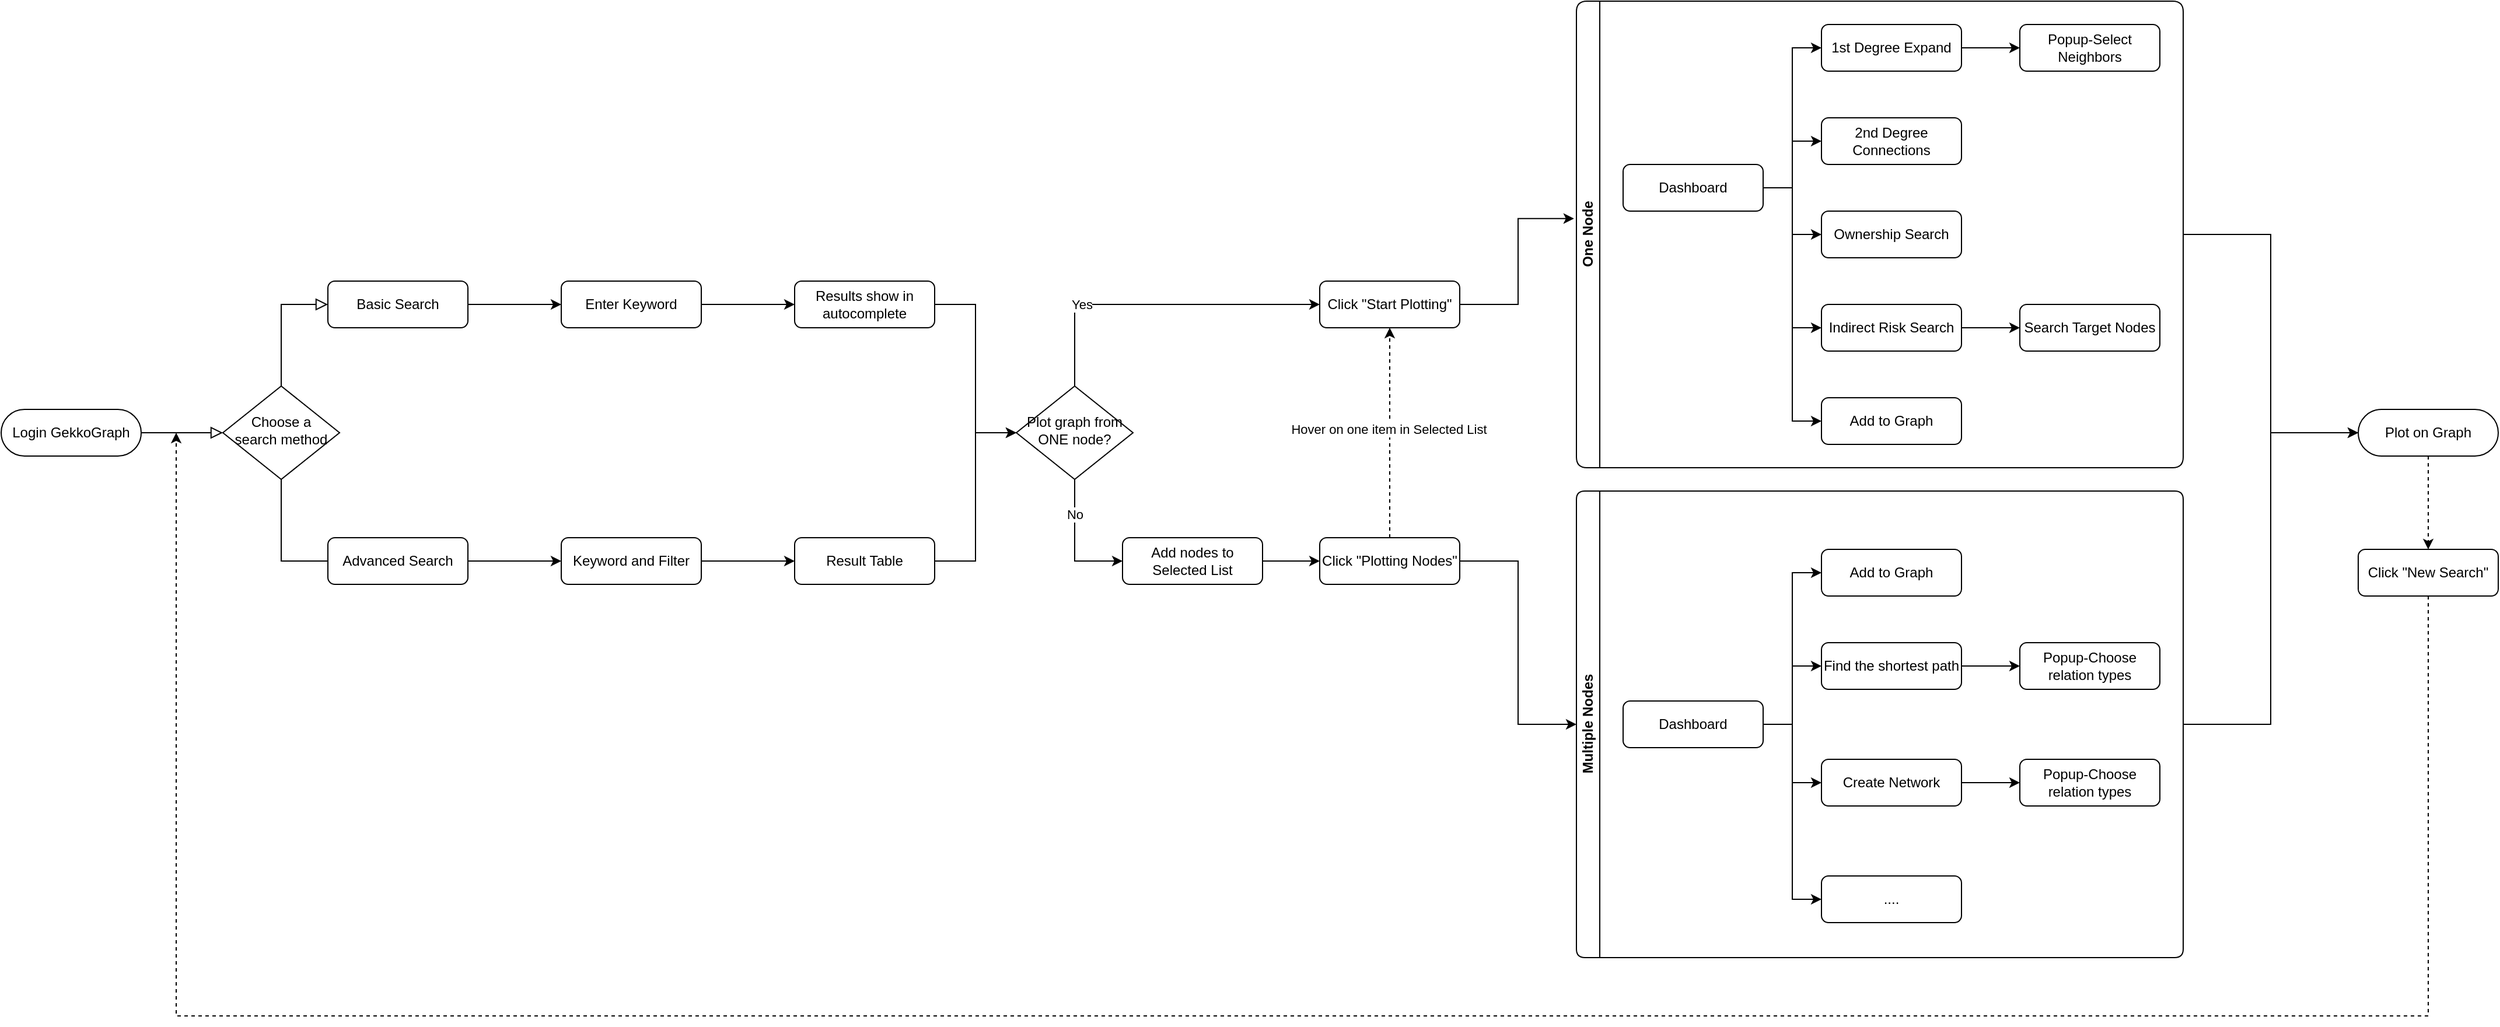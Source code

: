 <mxfile version="14.0.0" type="github"><diagram id="C5RBs43oDa-KdzZeNtuy" name="Page-1"><mxGraphModel dx="2377" dy="2397" grid="1" gridSize="10" guides="1" tooltips="1" connect="1" arrows="1" fold="1" page="1" pageScale="1" pageWidth="827" pageHeight="1169" math="0" shadow="0"><root><mxCell id="WIyWlLk6GJQsqaUBKTNV-0"/><mxCell id="WIyWlLk6GJQsqaUBKTNV-1" parent="WIyWlLk6GJQsqaUBKTNV-0"/><mxCell id="WIyWlLk6GJQsqaUBKTNV-2" value="" style="rounded=0;html=1;jettySize=auto;orthogonalLoop=1;fontSize=11;endArrow=block;endFill=0;endSize=8;strokeWidth=1;shadow=0;labelBackgroundColor=none;edgeStyle=orthogonalEdgeStyle;" parent="WIyWlLk6GJQsqaUBKTNV-1" source="WIyWlLk6GJQsqaUBKTNV-3" target="WIyWlLk6GJQsqaUBKTNV-6" edge="1"><mxGeometry relative="1" as="geometry"/></mxCell><mxCell id="WIyWlLk6GJQsqaUBKTNV-3" value="Login GekkoGraph" style="rounded=1;whiteSpace=wrap;html=1;fontSize=12;glass=0;strokeWidth=1;shadow=0;arcSize=50;" parent="WIyWlLk6GJQsqaUBKTNV-1" vertex="1"><mxGeometry x="160" y="-640" width="120" height="40" as="geometry"/></mxCell><mxCell id="WIyWlLk6GJQsqaUBKTNV-4" value="" style="rounded=0;html=1;jettySize=auto;orthogonalLoop=1;fontSize=11;endArrow=block;endFill=0;endSize=8;strokeWidth=1;shadow=0;labelBackgroundColor=none;edgeStyle=orthogonalEdgeStyle;entryX=0;entryY=0.5;entryDx=0;entryDy=0;" parent="WIyWlLk6GJQsqaUBKTNV-1" source="WIyWlLk6GJQsqaUBKTNV-6" target="WIyWlLk6GJQsqaUBKTNV-12" edge="1"><mxGeometry y="20" relative="1" as="geometry"><mxPoint as="offset"/><mxPoint x="570.034" y="-569.972" as="targetPoint"/><Array as="points"><mxPoint x="400" y="-510"/><mxPoint x="540" y="-510"/></Array></mxGeometry></mxCell><mxCell id="WIyWlLk6GJQsqaUBKTNV-5" value="" style="edgeStyle=orthogonalEdgeStyle;rounded=0;html=1;jettySize=auto;orthogonalLoop=1;fontSize=11;endArrow=block;endFill=0;endSize=8;strokeWidth=1;shadow=0;labelBackgroundColor=none;entryX=0;entryY=0.5;entryDx=0;entryDy=0;" parent="WIyWlLk6GJQsqaUBKTNV-1" source="WIyWlLk6GJQsqaUBKTNV-6" target="WIyWlLk6GJQsqaUBKTNV-7" edge="1"><mxGeometry y="10" relative="1" as="geometry"><mxPoint as="offset"/><Array as="points"><mxPoint x="400" y="-730"/></Array></mxGeometry></mxCell><mxCell id="WIyWlLk6GJQsqaUBKTNV-6" value="Choose a search method" style="rhombus;whiteSpace=wrap;html=1;shadow=0;fontFamily=Helvetica;fontSize=12;align=center;strokeWidth=1;spacing=6;spacingTop=-4;" parent="WIyWlLk6GJQsqaUBKTNV-1" vertex="1"><mxGeometry x="350" y="-660" width="100" height="80" as="geometry"/></mxCell><mxCell id="0FU5Pp-i_h0f7p2sPTCY-2" value="" style="edgeStyle=orthogonalEdgeStyle;rounded=0;orthogonalLoop=1;jettySize=auto;html=1;entryX=0;entryY=0.5;entryDx=0;entryDy=0;" edge="1" parent="WIyWlLk6GJQsqaUBKTNV-1" source="WIyWlLk6GJQsqaUBKTNV-7" target="0FU5Pp-i_h0f7p2sPTCY-3"><mxGeometry relative="1" as="geometry"><mxPoint x="640" y="-730" as="targetPoint"/></mxGeometry></mxCell><mxCell id="WIyWlLk6GJQsqaUBKTNV-7" value="Basic Search" style="rounded=1;whiteSpace=wrap;html=1;fontSize=12;glass=0;strokeWidth=1;shadow=0;" parent="WIyWlLk6GJQsqaUBKTNV-1" vertex="1"><mxGeometry x="440" y="-750" width="120" height="40" as="geometry"/></mxCell><mxCell id="0FU5Pp-i_h0f7p2sPTCY-8" value="" style="edgeStyle=orthogonalEdgeStyle;rounded=0;orthogonalLoop=1;jettySize=auto;html=1;entryX=0;entryY=0.5;entryDx=0;entryDy=0;" edge="1" parent="WIyWlLk6GJQsqaUBKTNV-1" source="WIyWlLk6GJQsqaUBKTNV-12" target="0FU5Pp-i_h0f7p2sPTCY-9"><mxGeometry relative="1" as="geometry"><mxPoint x="640" y="-510" as="targetPoint"/></mxGeometry></mxCell><mxCell id="WIyWlLk6GJQsqaUBKTNV-12" value="Advanced Search" style="rounded=1;whiteSpace=wrap;html=1;fontSize=12;glass=0;strokeWidth=1;shadow=0;" parent="WIyWlLk6GJQsqaUBKTNV-1" vertex="1"><mxGeometry x="440" y="-530" width="120" height="40" as="geometry"/></mxCell><mxCell id="0FU5Pp-i_h0f7p2sPTCY-5" value="" style="edgeStyle=orthogonalEdgeStyle;rounded=0;orthogonalLoop=1;jettySize=auto;html=1;entryX=0;entryY=0.5;entryDx=0;entryDy=0;" edge="1" parent="WIyWlLk6GJQsqaUBKTNV-1" source="0FU5Pp-i_h0f7p2sPTCY-3" target="0FU5Pp-i_h0f7p2sPTCY-6"><mxGeometry relative="1" as="geometry"><mxPoint x="840" y="-730" as="targetPoint"/></mxGeometry></mxCell><mxCell id="0FU5Pp-i_h0f7p2sPTCY-3" value="Enter Keyword" style="rounded=1;whiteSpace=wrap;html=1;fontSize=12;glass=0;strokeWidth=1;shadow=0;" vertex="1" parent="WIyWlLk6GJQsqaUBKTNV-1"><mxGeometry x="640" y="-750" width="120" height="40" as="geometry"/></mxCell><mxCell id="0FU5Pp-i_h0f7p2sPTCY-13" style="edgeStyle=orthogonalEdgeStyle;rounded=0;orthogonalLoop=1;jettySize=auto;html=1;entryX=0;entryY=0.5;entryDx=0;entryDy=0;" edge="1" parent="WIyWlLk6GJQsqaUBKTNV-1" source="0FU5Pp-i_h0f7p2sPTCY-6" target="0FU5Pp-i_h0f7p2sPTCY-12"><mxGeometry relative="1" as="geometry"/></mxCell><mxCell id="0FU5Pp-i_h0f7p2sPTCY-6" value="Results show in autocomplete" style="rounded=1;whiteSpace=wrap;html=1;fontSize=12;glass=0;strokeWidth=1;shadow=0;" vertex="1" parent="WIyWlLk6GJQsqaUBKTNV-1"><mxGeometry x="840" y="-750" width="120" height="40" as="geometry"/></mxCell><mxCell id="0FU5Pp-i_h0f7p2sPTCY-10" style="edgeStyle=orthogonalEdgeStyle;rounded=0;orthogonalLoop=1;jettySize=auto;html=1;entryX=0;entryY=0.5;entryDx=0;entryDy=0;" edge="1" parent="WIyWlLk6GJQsqaUBKTNV-1" source="0FU5Pp-i_h0f7p2sPTCY-9" target="0FU5Pp-i_h0f7p2sPTCY-11"><mxGeometry relative="1" as="geometry"><mxPoint x="840" y="-510" as="targetPoint"/></mxGeometry></mxCell><mxCell id="0FU5Pp-i_h0f7p2sPTCY-9" value="Keyword and Filter" style="rounded=1;whiteSpace=wrap;html=1;fontSize=12;glass=0;strokeWidth=1;shadow=0;" vertex="1" parent="WIyWlLk6GJQsqaUBKTNV-1"><mxGeometry x="640" y="-530" width="120" height="40" as="geometry"/></mxCell><mxCell id="0FU5Pp-i_h0f7p2sPTCY-14" style="edgeStyle=orthogonalEdgeStyle;rounded=0;orthogonalLoop=1;jettySize=auto;html=1;entryX=0;entryY=0.5;entryDx=0;entryDy=0;" edge="1" parent="WIyWlLk6GJQsqaUBKTNV-1" source="0FU5Pp-i_h0f7p2sPTCY-11" target="0FU5Pp-i_h0f7p2sPTCY-12"><mxGeometry relative="1" as="geometry"/></mxCell><mxCell id="0FU5Pp-i_h0f7p2sPTCY-11" value="Result Table" style="rounded=1;whiteSpace=wrap;html=1;fontSize=12;glass=0;strokeWidth=1;shadow=0;" vertex="1" parent="WIyWlLk6GJQsqaUBKTNV-1"><mxGeometry x="840" y="-530" width="120" height="40" as="geometry"/></mxCell><mxCell id="0FU5Pp-i_h0f7p2sPTCY-16" style="edgeStyle=orthogonalEdgeStyle;rounded=0;orthogonalLoop=1;jettySize=auto;html=1;entryX=0;entryY=0.5;entryDx=0;entryDy=0;" edge="1" parent="WIyWlLk6GJQsqaUBKTNV-1" source="0FU5Pp-i_h0f7p2sPTCY-12" target="0FU5Pp-i_h0f7p2sPTCY-15"><mxGeometry relative="1" as="geometry"><Array as="points"><mxPoint x="1080" y="-620"/><mxPoint x="1080" y="-730"/></Array></mxGeometry></mxCell><mxCell id="0FU5Pp-i_h0f7p2sPTCY-17" value="Yes" style="edgeLabel;html=1;align=center;verticalAlign=middle;resizable=0;points=[];" vertex="1" connectable="0" parent="0FU5Pp-i_h0f7p2sPTCY-16"><mxGeometry x="-0.457" relative="1" as="geometry"><mxPoint as="offset"/></mxGeometry></mxCell><mxCell id="0FU5Pp-i_h0f7p2sPTCY-12" value="Plot graph from ONE node?" style="rhombus;whiteSpace=wrap;html=1;shadow=0;fontFamily=Helvetica;fontSize=12;align=center;strokeWidth=1;spacing=6;spacingTop=-4;" vertex="1" parent="WIyWlLk6GJQsqaUBKTNV-1"><mxGeometry x="1030" y="-660" width="100" height="80" as="geometry"/></mxCell><mxCell id="0FU5Pp-i_h0f7p2sPTCY-23" style="edgeStyle=orthogonalEdgeStyle;rounded=0;orthogonalLoop=1;jettySize=auto;html=1;exitX=1;exitY=0.5;exitDx=0;exitDy=0;entryX=-0.004;entryY=0.466;entryDx=0;entryDy=0;entryPerimeter=0;" edge="1" parent="WIyWlLk6GJQsqaUBKTNV-1" source="0FU5Pp-i_h0f7p2sPTCY-15" target="0FU5Pp-i_h0f7p2sPTCY-55"><mxGeometry relative="1" as="geometry"><mxPoint x="1340" y="-730" as="targetPoint"/></mxGeometry></mxCell><mxCell id="0FU5Pp-i_h0f7p2sPTCY-15" value="Click &quot;Start Plotting&quot;" style="rounded=1;whiteSpace=wrap;html=1;fontSize=12;glass=0;strokeWidth=1;shadow=0;" vertex="1" parent="WIyWlLk6GJQsqaUBKTNV-1"><mxGeometry x="1290" y="-750" width="120" height="40" as="geometry"/></mxCell><mxCell id="0FU5Pp-i_h0f7p2sPTCY-34" style="edgeStyle=orthogonalEdgeStyle;rounded=0;orthogonalLoop=1;jettySize=auto;html=1;entryX=0;entryY=0.5;entryDx=0;entryDy=0;" edge="1" parent="WIyWlLk6GJQsqaUBKTNV-1" source="0FU5Pp-i_h0f7p2sPTCY-30" target="0FU5Pp-i_h0f7p2sPTCY-33"><mxGeometry relative="1" as="geometry"/></mxCell><mxCell id="0FU5Pp-i_h0f7p2sPTCY-30" value="Add nodes to Selected List" style="rounded=1;whiteSpace=wrap;html=1;fontSize=12;glass=0;strokeWidth=1;shadow=0;" vertex="1" parent="WIyWlLk6GJQsqaUBKTNV-1"><mxGeometry x="1121" y="-530" width="120" height="40" as="geometry"/></mxCell><mxCell id="0FU5Pp-i_h0f7p2sPTCY-31" style="edgeStyle=orthogonalEdgeStyle;rounded=0;orthogonalLoop=1;jettySize=auto;html=1;exitX=0.5;exitY=1;exitDx=0;exitDy=0;entryX=0;entryY=0.5;entryDx=0;entryDy=0;" edge="1" target="0FU5Pp-i_h0f7p2sPTCY-30" parent="WIyWlLk6GJQsqaUBKTNV-1" source="0FU5Pp-i_h0f7p2sPTCY-12"><mxGeometry relative="1" as="geometry"><mxPoint x="1080.034" y="-444.972" as="sourcePoint"/><mxPoint x="1121" y="-515" as="targetPoint"/><Array as="points"><mxPoint x="1080" y="-510"/></Array></mxGeometry></mxCell><mxCell id="0FU5Pp-i_h0f7p2sPTCY-32" value="No" style="edgeLabel;html=1;align=center;verticalAlign=middle;resizable=0;points=[];" vertex="1" connectable="0" parent="0FU5Pp-i_h0f7p2sPTCY-31"><mxGeometry x="-0.457" relative="1" as="geometry"><mxPoint as="offset"/></mxGeometry></mxCell><mxCell id="0FU5Pp-i_h0f7p2sPTCY-35" style="edgeStyle=orthogonalEdgeStyle;rounded=0;orthogonalLoop=1;jettySize=auto;html=1;entryX=0.5;entryY=1;entryDx=0;entryDy=0;dashed=1;" edge="1" parent="WIyWlLk6GJQsqaUBKTNV-1" source="0FU5Pp-i_h0f7p2sPTCY-33" target="0FU5Pp-i_h0f7p2sPTCY-15"><mxGeometry relative="1" as="geometry"><Array as="points"><mxPoint x="1350" y="-660"/><mxPoint x="1350" y="-660"/></Array></mxGeometry></mxCell><mxCell id="0FU5Pp-i_h0f7p2sPTCY-36" value="Hover on one item in Selected List" style="edgeLabel;html=1;align=center;verticalAlign=middle;resizable=0;points=[];" vertex="1" connectable="0" parent="0FU5Pp-i_h0f7p2sPTCY-35"><mxGeometry x="0.035" y="1" relative="1" as="geometry"><mxPoint as="offset"/></mxGeometry></mxCell><mxCell id="0FU5Pp-i_h0f7p2sPTCY-86" style="edgeStyle=orthogonalEdgeStyle;rounded=0;orthogonalLoop=1;jettySize=auto;html=1;entryX=0;entryY=0.5;entryDx=0;entryDy=0;" edge="1" parent="WIyWlLk6GJQsqaUBKTNV-1" source="0FU5Pp-i_h0f7p2sPTCY-33" target="0FU5Pp-i_h0f7p2sPTCY-74"><mxGeometry relative="1" as="geometry"/></mxCell><mxCell id="0FU5Pp-i_h0f7p2sPTCY-33" value="Click &quot;Plotting Nodes&quot;" style="rounded=1;whiteSpace=wrap;html=1;fontSize=12;glass=0;strokeWidth=1;shadow=0;" vertex="1" parent="WIyWlLk6GJQsqaUBKTNV-1"><mxGeometry x="1290" y="-530" width="120" height="40" as="geometry"/></mxCell><mxCell id="0FU5Pp-i_h0f7p2sPTCY-99" style="edgeStyle=orthogonalEdgeStyle;rounded=0;orthogonalLoop=1;jettySize=auto;html=1;entryX=0;entryY=0.5;entryDx=0;entryDy=0;" edge="1" parent="WIyWlLk6GJQsqaUBKTNV-1" source="0FU5Pp-i_h0f7p2sPTCY-55" target="0FU5Pp-i_h0f7p2sPTCY-94"><mxGeometry relative="1" as="geometry"/></mxCell><mxCell id="0FU5Pp-i_h0f7p2sPTCY-55" value="One Node" style="swimlane;html=1;startSize=20;horizontal=0;childLayout=treeLayout;horizontalTree=1;resizable=0;containerType=tree;rounded=1;shadow=0;glass=0;strokeWidth=1;" vertex="1" parent="WIyWlLk6GJQsqaUBKTNV-1"><mxGeometry x="1510" y="-990" width="520" height="400" as="geometry"><mxRectangle x="1520" y="-190" width="30" height="150" as="alternateBounds"/></mxGeometry></mxCell><mxCell id="0FU5Pp-i_h0f7p2sPTCY-63" style="edgeStyle=orthogonalEdgeStyle;rounded=0;orthogonalLoop=1;jettySize=auto;html=1;entryX=0;entryY=0.5;entryDx=0;entryDy=0;" edge="1" parent="0FU5Pp-i_h0f7p2sPTCY-55" source="0FU5Pp-i_h0f7p2sPTCY-61" target="0FU5Pp-i_h0f7p2sPTCY-62"><mxGeometry relative="1" as="geometry"/></mxCell><mxCell id="0FU5Pp-i_h0f7p2sPTCY-61" value="Dashboard" style="rounded=1;whiteSpace=wrap;html=1;fontSize=12;glass=0;strokeWidth=1;shadow=0;" vertex="1" parent="0FU5Pp-i_h0f7p2sPTCY-55"><mxGeometry x="40" y="140" width="120" height="40" as="geometry"/></mxCell><mxCell id="0FU5Pp-i_h0f7p2sPTCY-62" value="1st Degree Expand" style="rounded=1;whiteSpace=wrap;html=1;fontSize=12;glass=0;strokeWidth=1;shadow=0;" vertex="1" parent="0FU5Pp-i_h0f7p2sPTCY-55"><mxGeometry x="210" y="20" width="120" height="40" as="geometry"/></mxCell><mxCell id="0FU5Pp-i_h0f7p2sPTCY-64" value="2nd Degree Connections" style="rounded=1;whiteSpace=wrap;html=1;fontSize=12;glass=0;strokeWidth=1;shadow=0;" vertex="1" parent="0FU5Pp-i_h0f7p2sPTCY-55"><mxGeometry x="210" y="100" width="120" height="40" as="geometry"/></mxCell><mxCell id="0FU5Pp-i_h0f7p2sPTCY-65" style="edgeStyle=orthogonalEdgeStyle;rounded=0;orthogonalLoop=1;jettySize=auto;html=1;entryX=0;entryY=0.5;entryDx=0;entryDy=0;" edge="1" parent="0FU5Pp-i_h0f7p2sPTCY-55" source="0FU5Pp-i_h0f7p2sPTCY-61" target="0FU5Pp-i_h0f7p2sPTCY-64"><mxGeometry relative="1" as="geometry"><mxPoint x="160" y="-576" as="sourcePoint"/><mxPoint x="210" y="-576" as="targetPoint"/></mxGeometry></mxCell><mxCell id="0FU5Pp-i_h0f7p2sPTCY-66" value="Ownership Search" style="rounded=1;whiteSpace=wrap;html=1;fontSize=12;glass=0;strokeWidth=1;shadow=0;" vertex="1" parent="0FU5Pp-i_h0f7p2sPTCY-55"><mxGeometry x="210" y="180" width="120" height="40" as="geometry"/></mxCell><mxCell id="0FU5Pp-i_h0f7p2sPTCY-67" style="edgeStyle=orthogonalEdgeStyle;rounded=0;orthogonalLoop=1;jettySize=auto;html=1;entryX=0;entryY=0.5;entryDx=0;entryDy=0;" edge="1" parent="0FU5Pp-i_h0f7p2sPTCY-55" source="0FU5Pp-i_h0f7p2sPTCY-61" target="0FU5Pp-i_h0f7p2sPTCY-66"><mxGeometry relative="1" as="geometry"><mxPoint x="160" y="-536" as="sourcePoint"/><mxPoint x="210" y="-496" as="targetPoint"/></mxGeometry></mxCell><mxCell id="0FU5Pp-i_h0f7p2sPTCY-68" value="Indirect Risk Search" style="rounded=1;whiteSpace=wrap;html=1;fontSize=12;glass=0;strokeWidth=1;shadow=0;" vertex="1" parent="0FU5Pp-i_h0f7p2sPTCY-55"><mxGeometry x="210" y="260" width="120" height="40" as="geometry"/></mxCell><mxCell id="0FU5Pp-i_h0f7p2sPTCY-69" style="edgeStyle=orthogonalEdgeStyle;rounded=0;orthogonalLoop=1;jettySize=auto;html=1;entryX=0;entryY=0.5;entryDx=0;entryDy=0;" edge="1" parent="0FU5Pp-i_h0f7p2sPTCY-55" source="0FU5Pp-i_h0f7p2sPTCY-61" target="0FU5Pp-i_h0f7p2sPTCY-68"><mxGeometry relative="1" as="geometry"><mxPoint x="160" y="-456" as="sourcePoint"/><mxPoint x="210" y="-376" as="targetPoint"/></mxGeometry></mxCell><mxCell id="0FU5Pp-i_h0f7p2sPTCY-72" style="edgeStyle=orthogonalEdgeStyle;rounded=0;orthogonalLoop=1;jettySize=auto;html=1;entryX=0;entryY=0.5;entryDx=0;entryDy=0;" edge="1" target="0FU5Pp-i_h0f7p2sPTCY-73" source="0FU5Pp-i_h0f7p2sPTCY-62" parent="0FU5Pp-i_h0f7p2sPTCY-55"><mxGeometry relative="1" as="geometry"><mxPoint x="1530" y="-446" as="sourcePoint"/></mxGeometry></mxCell><mxCell id="0FU5Pp-i_h0f7p2sPTCY-73" value="Popup-Select Neighbors" style="rounded=1;whiteSpace=wrap;html=1;fontSize=12;glass=0;strokeWidth=1;shadow=0;" vertex="1" parent="0FU5Pp-i_h0f7p2sPTCY-55"><mxGeometry x="380" y="20" width="120" height="40" as="geometry"/></mxCell><mxCell id="0FU5Pp-i_h0f7p2sPTCY-92" style="edgeStyle=orthogonalEdgeStyle;rounded=0;orthogonalLoop=1;jettySize=auto;html=1;entryX=0;entryY=0.5;entryDx=0;entryDy=0;" edge="1" target="0FU5Pp-i_h0f7p2sPTCY-93" source="0FU5Pp-i_h0f7p2sPTCY-68" parent="0FU5Pp-i_h0f7p2sPTCY-55"><mxGeometry relative="1" as="geometry"><mxPoint x="1670" y="-110" as="sourcePoint"/><mxPoint x="210" y="-376" as="targetPoint"/></mxGeometry></mxCell><mxCell id="0FU5Pp-i_h0f7p2sPTCY-93" value="Search Target Nodes" style="rounded=1;whiteSpace=wrap;html=1;fontSize=12;glass=0;strokeWidth=1;shadow=0;" vertex="1" parent="0FU5Pp-i_h0f7p2sPTCY-55"><mxGeometry x="380" y="260" width="120" height="40" as="geometry"/></mxCell><mxCell id="0FU5Pp-i_h0f7p2sPTCY-119" style="edgeStyle=orthogonalEdgeStyle;rounded=0;orthogonalLoop=1;jettySize=auto;html=1;entryX=0;entryY=0.5;entryDx=0;entryDy=0;" edge="1" target="0FU5Pp-i_h0f7p2sPTCY-120" source="0FU5Pp-i_h0f7p2sPTCY-61" parent="0FU5Pp-i_h0f7p2sPTCY-55"><mxGeometry relative="1" as="geometry"><mxPoint x="1670" y="-830" as="sourcePoint"/><mxPoint x="210" y="-376" as="targetPoint"/></mxGeometry></mxCell><mxCell id="0FU5Pp-i_h0f7p2sPTCY-120" value="Add to Graph" style="rounded=1;whiteSpace=wrap;html=1;fontSize=12;glass=0;strokeWidth=1;shadow=0;" vertex="1" parent="0FU5Pp-i_h0f7p2sPTCY-55"><mxGeometry x="210" y="340" width="120" height="40" as="geometry"/></mxCell><mxCell id="0FU5Pp-i_h0f7p2sPTCY-100" style="edgeStyle=orthogonalEdgeStyle;rounded=0;orthogonalLoop=1;jettySize=auto;html=1;entryX=0;entryY=0.5;entryDx=0;entryDy=0;" edge="1" parent="WIyWlLk6GJQsqaUBKTNV-1" source="0FU5Pp-i_h0f7p2sPTCY-74" target="0FU5Pp-i_h0f7p2sPTCY-94"><mxGeometry relative="1" as="geometry"/></mxCell><mxCell id="0FU5Pp-i_h0f7p2sPTCY-74" value="Multiple Nodes" style="swimlane;html=1;startSize=20;horizontal=0;childLayout=treeLayout;horizontalTree=1;resizable=0;containerType=tree;rounded=1;shadow=0;glass=0;strokeWidth=1;arcSize=12;" vertex="1" parent="WIyWlLk6GJQsqaUBKTNV-1"><mxGeometry x="1510" y="-570" width="520" height="400" as="geometry"><mxRectangle x="1520" y="-190" width="30" height="150" as="alternateBounds"/></mxGeometry></mxCell><mxCell id="0FU5Pp-i_h0f7p2sPTCY-75" style="edgeStyle=orthogonalEdgeStyle;rounded=0;orthogonalLoop=1;jettySize=auto;html=1;entryX=0;entryY=0.5;entryDx=0;entryDy=0;" edge="1" parent="0FU5Pp-i_h0f7p2sPTCY-74" source="0FU5Pp-i_h0f7p2sPTCY-76" target="0FU5Pp-i_h0f7p2sPTCY-77"><mxGeometry relative="1" as="geometry"/></mxCell><mxCell id="0FU5Pp-i_h0f7p2sPTCY-121" style="edgeStyle=orthogonalEdgeStyle;rounded=0;orthogonalLoop=1;jettySize=auto;html=1;entryX=0;entryY=0.5;entryDx=0;entryDy=0;" edge="1" parent="0FU5Pp-i_h0f7p2sPTCY-74" source="0FU5Pp-i_h0f7p2sPTCY-76" target="0FU5Pp-i_h0f7p2sPTCY-82"><mxGeometry relative="1" as="geometry"/></mxCell><mxCell id="0FU5Pp-i_h0f7p2sPTCY-76" value="Dashboard" style="rounded=1;whiteSpace=wrap;html=1;fontSize=12;glass=0;strokeWidth=1;shadow=0;" vertex="1" parent="0FU5Pp-i_h0f7p2sPTCY-74"><mxGeometry x="40" y="180" width="120" height="40" as="geometry"/></mxCell><mxCell id="0FU5Pp-i_h0f7p2sPTCY-77" value="Add to Graph" style="rounded=1;whiteSpace=wrap;html=1;fontSize=12;glass=0;strokeWidth=1;shadow=0;" vertex="1" parent="0FU5Pp-i_h0f7p2sPTCY-74"><mxGeometry x="210" y="50" width="120" height="40" as="geometry"/></mxCell><mxCell id="0FU5Pp-i_h0f7p2sPTCY-80" value="Find the shortest path" style="rounded=1;whiteSpace=wrap;html=1;fontSize=12;glass=0;strokeWidth=1;shadow=0;" vertex="1" parent="0FU5Pp-i_h0f7p2sPTCY-74"><mxGeometry x="210" y="130" width="120" height="40" as="geometry"/></mxCell><mxCell id="0FU5Pp-i_h0f7p2sPTCY-81" style="edgeStyle=orthogonalEdgeStyle;rounded=0;orthogonalLoop=1;jettySize=auto;html=1;entryX=0;entryY=0.5;entryDx=0;entryDy=0;" edge="1" parent="0FU5Pp-i_h0f7p2sPTCY-74" source="0FU5Pp-i_h0f7p2sPTCY-76" target="0FU5Pp-i_h0f7p2sPTCY-80"><mxGeometry relative="1" as="geometry"><mxPoint x="160" y="-200" as="sourcePoint"/><mxPoint x="210" y="-160" as="targetPoint"/></mxGeometry></mxCell><mxCell id="0FU5Pp-i_h0f7p2sPTCY-82" value="Create Network" style="rounded=1;whiteSpace=wrap;html=1;fontSize=12;glass=0;strokeWidth=1;shadow=0;" vertex="1" parent="0FU5Pp-i_h0f7p2sPTCY-74"><mxGeometry x="210" y="230" width="120" height="40" as="geometry"/></mxCell><mxCell id="0FU5Pp-i_h0f7p2sPTCY-95" style="edgeStyle=orthogonalEdgeStyle;rounded=0;orthogonalLoop=1;jettySize=auto;html=1;entryX=0;entryY=0.5;entryDx=0;entryDy=0;" edge="1" target="0FU5Pp-i_h0f7p2sPTCY-96" source="0FU5Pp-i_h0f7p2sPTCY-80" parent="0FU5Pp-i_h0f7p2sPTCY-74"><mxGeometry relative="1" as="geometry"><mxPoint x="1670" y="-424" as="sourcePoint"/><mxPoint x="210" y="-160" as="targetPoint"/></mxGeometry></mxCell><mxCell id="0FU5Pp-i_h0f7p2sPTCY-96" value="Popup-Choose relation types" style="rounded=1;whiteSpace=wrap;html=1;fontSize=12;glass=0;strokeWidth=1;shadow=0;" vertex="1" parent="0FU5Pp-i_h0f7p2sPTCY-74"><mxGeometry x="380" y="130" width="120" height="40" as="geometry"/></mxCell><mxCell id="0FU5Pp-i_h0f7p2sPTCY-97" style="edgeStyle=orthogonalEdgeStyle;rounded=0;orthogonalLoop=1;jettySize=auto;html=1;entryX=0;entryY=0.5;entryDx=0;entryDy=0;" edge="1" target="0FU5Pp-i_h0f7p2sPTCY-98" source="0FU5Pp-i_h0f7p2sPTCY-82" parent="0FU5Pp-i_h0f7p2sPTCY-74"><mxGeometry relative="1" as="geometry"><mxPoint x="1670" y="-424" as="sourcePoint"/><mxPoint x="210" y="-40" as="targetPoint"/></mxGeometry></mxCell><mxCell id="0FU5Pp-i_h0f7p2sPTCY-98" value="Popup-Choose relation types" style="rounded=1;whiteSpace=wrap;html=1;fontSize=12;glass=0;strokeWidth=1;shadow=0;" vertex="1" parent="0FU5Pp-i_h0f7p2sPTCY-74"><mxGeometry x="380" y="230" width="120" height="40" as="geometry"/></mxCell><mxCell id="0FU5Pp-i_h0f7p2sPTCY-109" style="edgeStyle=orthogonalEdgeStyle;rounded=0;orthogonalLoop=1;jettySize=auto;html=1;entryX=0;entryY=0.5;entryDx=0;entryDy=0;" edge="1" target="0FU5Pp-i_h0f7p2sPTCY-110" source="0FU5Pp-i_h0f7p2sPTCY-76" parent="0FU5Pp-i_h0f7p2sPTCY-74"><mxGeometry relative="1" as="geometry"><mxPoint x="1670" y="-424" as="sourcePoint"/><mxPoint x="210" y="-40" as="targetPoint"/></mxGeometry></mxCell><mxCell id="0FU5Pp-i_h0f7p2sPTCY-110" value="...." style="rounded=1;whiteSpace=wrap;html=1;fontSize=12;glass=0;strokeWidth=1;shadow=0;" vertex="1" parent="0FU5Pp-i_h0f7p2sPTCY-74"><mxGeometry x="210" y="330" width="120" height="40" as="geometry"/></mxCell><mxCell id="0FU5Pp-i_h0f7p2sPTCY-102" value="" style="edgeStyle=orthogonalEdgeStyle;rounded=0;orthogonalLoop=1;jettySize=auto;html=1;dashed=1;" edge="1" parent="WIyWlLk6GJQsqaUBKTNV-1" source="0FU5Pp-i_h0f7p2sPTCY-94"><mxGeometry relative="1" as="geometry"><mxPoint x="2240" y="-520" as="targetPoint"/></mxGeometry></mxCell><mxCell id="0FU5Pp-i_h0f7p2sPTCY-94" value="Plot on Graph" style="rounded=1;whiteSpace=wrap;html=1;fontSize=12;glass=0;strokeWidth=1;shadow=0;arcSize=50;" vertex="1" parent="WIyWlLk6GJQsqaUBKTNV-1"><mxGeometry x="2180" y="-640" width="120" height="40" as="geometry"/></mxCell><mxCell id="0FU5Pp-i_h0f7p2sPTCY-106" style="edgeStyle=orthogonalEdgeStyle;rounded=0;orthogonalLoop=1;jettySize=auto;html=1;dashed=1;" edge="1" parent="WIyWlLk6GJQsqaUBKTNV-1" source="0FU5Pp-i_h0f7p2sPTCY-105"><mxGeometry relative="1" as="geometry"><mxPoint x="310" y="-620" as="targetPoint"/><Array as="points"><mxPoint x="2240" y="-120"/><mxPoint x="310" y="-120"/></Array></mxGeometry></mxCell><mxCell id="0FU5Pp-i_h0f7p2sPTCY-105" value="Click &quot;New Search&quot;" style="rounded=1;whiteSpace=wrap;html=1;fontSize=12;glass=0;strokeWidth=1;shadow=0;" vertex="1" parent="WIyWlLk6GJQsqaUBKTNV-1"><mxGeometry x="2180" y="-520" width="120" height="40" as="geometry"/></mxCell></root></mxGraphModel></diagram></mxfile>